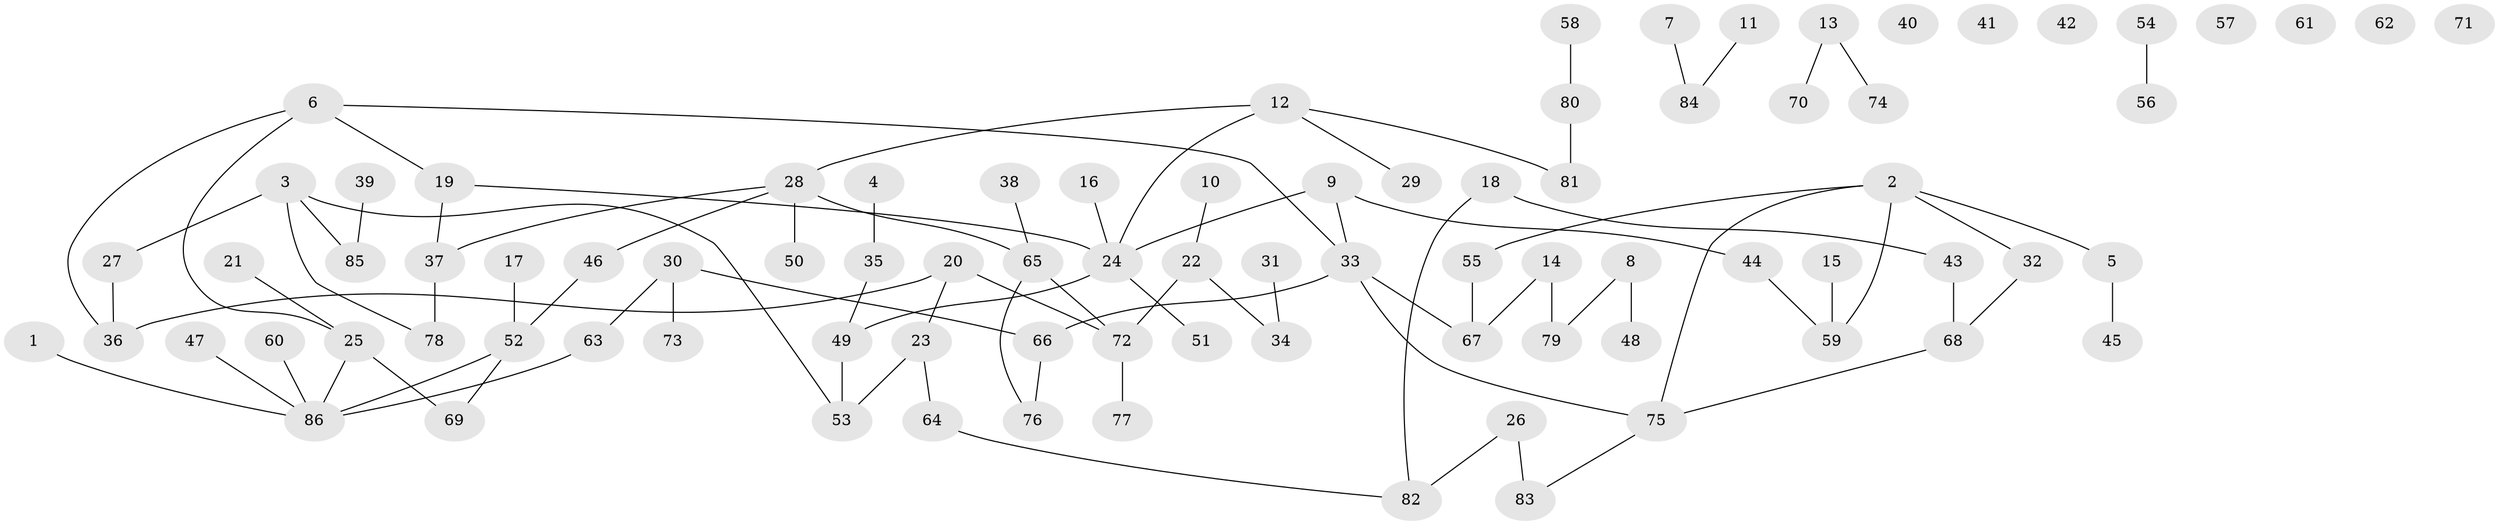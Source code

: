 // coarse degree distribution, {1: 0.43137254901960786, 2: 0.23529411764705882, 6: 0.0392156862745098, 0: 0.13725490196078433, 4: 0.0392156862745098, 3: 0.0784313725490196, 11: 0.0196078431372549, 7: 0.0196078431372549}
// Generated by graph-tools (version 1.1) at 2025/44/03/04/25 21:44:15]
// undirected, 86 vertices, 90 edges
graph export_dot {
graph [start="1"]
  node [color=gray90,style=filled];
  1;
  2;
  3;
  4;
  5;
  6;
  7;
  8;
  9;
  10;
  11;
  12;
  13;
  14;
  15;
  16;
  17;
  18;
  19;
  20;
  21;
  22;
  23;
  24;
  25;
  26;
  27;
  28;
  29;
  30;
  31;
  32;
  33;
  34;
  35;
  36;
  37;
  38;
  39;
  40;
  41;
  42;
  43;
  44;
  45;
  46;
  47;
  48;
  49;
  50;
  51;
  52;
  53;
  54;
  55;
  56;
  57;
  58;
  59;
  60;
  61;
  62;
  63;
  64;
  65;
  66;
  67;
  68;
  69;
  70;
  71;
  72;
  73;
  74;
  75;
  76;
  77;
  78;
  79;
  80;
  81;
  82;
  83;
  84;
  85;
  86;
  1 -- 86;
  2 -- 5;
  2 -- 32;
  2 -- 55;
  2 -- 59;
  2 -- 75;
  3 -- 27;
  3 -- 53;
  3 -- 78;
  3 -- 85;
  4 -- 35;
  5 -- 45;
  6 -- 19;
  6 -- 25;
  6 -- 33;
  6 -- 36;
  7 -- 84;
  8 -- 48;
  8 -- 79;
  9 -- 24;
  9 -- 33;
  9 -- 44;
  10 -- 22;
  11 -- 84;
  12 -- 24;
  12 -- 28;
  12 -- 29;
  12 -- 81;
  13 -- 70;
  13 -- 74;
  14 -- 67;
  14 -- 79;
  15 -- 59;
  16 -- 24;
  17 -- 52;
  18 -- 43;
  18 -- 82;
  19 -- 24;
  19 -- 37;
  20 -- 23;
  20 -- 36;
  20 -- 72;
  21 -- 25;
  22 -- 34;
  22 -- 72;
  23 -- 53;
  23 -- 64;
  24 -- 49;
  24 -- 51;
  25 -- 69;
  25 -- 86;
  26 -- 82;
  26 -- 83;
  27 -- 36;
  28 -- 37;
  28 -- 46;
  28 -- 50;
  28 -- 65;
  30 -- 63;
  30 -- 66;
  30 -- 73;
  31 -- 34;
  32 -- 68;
  33 -- 66;
  33 -- 67;
  33 -- 75;
  35 -- 49;
  37 -- 78;
  38 -- 65;
  39 -- 85;
  43 -- 68;
  44 -- 59;
  46 -- 52;
  47 -- 86;
  49 -- 53;
  52 -- 69;
  52 -- 86;
  54 -- 56;
  55 -- 67;
  58 -- 80;
  60 -- 86;
  63 -- 86;
  64 -- 82;
  65 -- 72;
  65 -- 76;
  66 -- 76;
  68 -- 75;
  72 -- 77;
  75 -- 83;
  80 -- 81;
}
